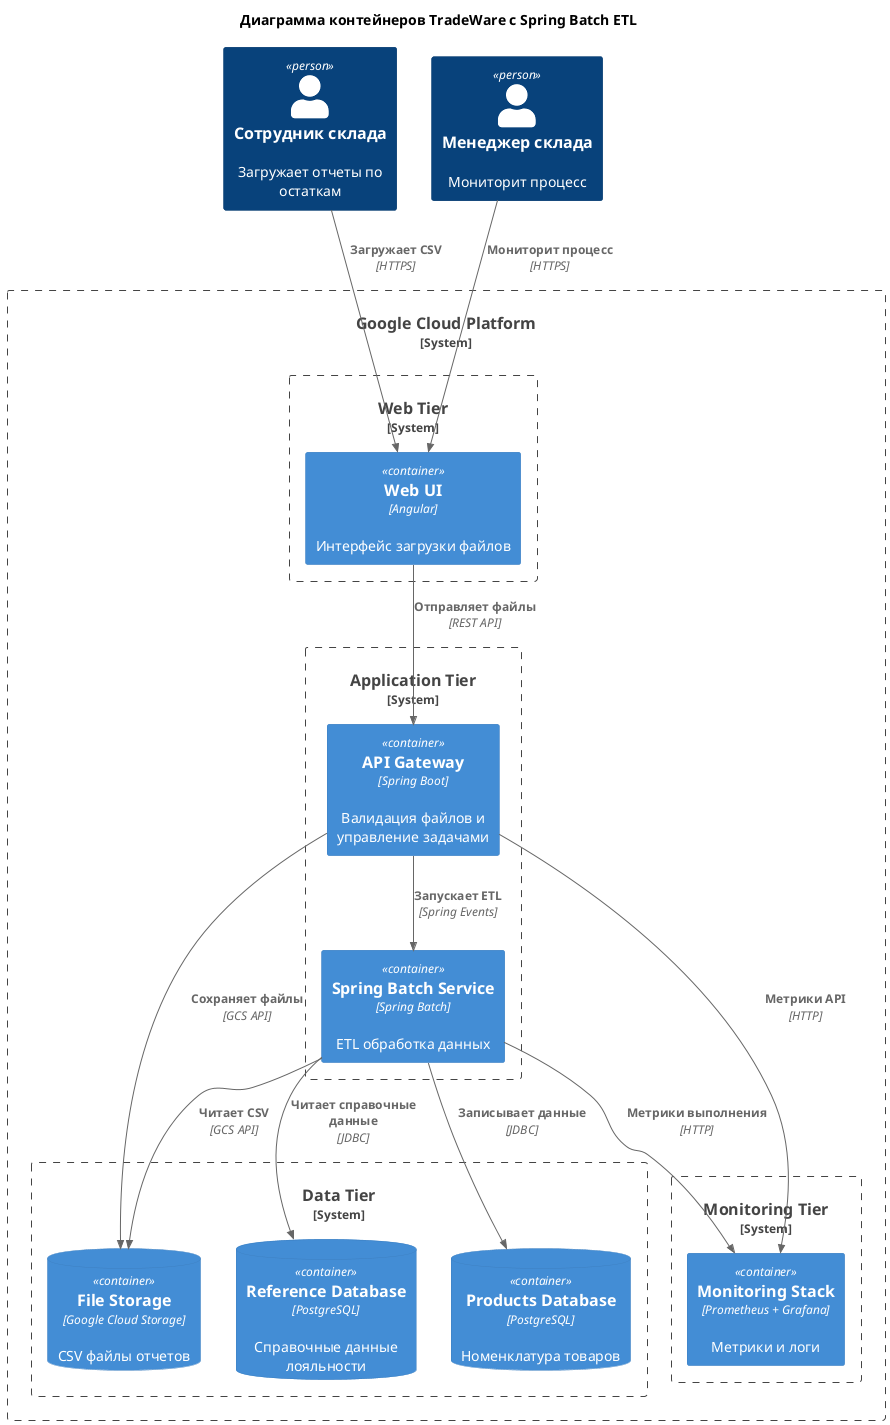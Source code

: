 @startuml
!include <C4/C4_Container>

title Диаграмма контейнеров TradeWare с Spring Batch ETL

!define DIRECTION top to bottom direction
!define LAYOUT_WITH_LEGEND()

Person(warehouse_employee, "Сотрудник склада", "Загружает отчеты по остаткам")
Person(warehouse_manager, "Менеджер склада", "Мониторит процесс")

System_Boundary(gcp_cloud, "Google Cloud Platform") {
    System_Boundary(web_tier, "Web Tier") {
        Container(web_ui, "Web UI", "Angular", "Интерфейс загрузки файлов")
    }
    
    System_Boundary(application_tier, "Application Tier") {
        Container(api_gateway, "API Gateway", "Spring Boot", "Валидация файлов и управление задачами")
        Container(batch_service, "Spring Batch Service", "Spring Batch", "ETL обработка данных")
    }
    
    System_Boundary(data_tier, "Data Tier") {
        ContainerDb(products_db, "Products Database", "PostgreSQL", "Номенклатура товаров")
        ContainerDb(reference_db, "Reference Database", "PostgreSQL", "Справочные данные лояльности")
        ContainerDb(file_storage, "File Storage", "Google Cloud Storage", "CSV файлы отчетов")
    }
    
    System_Boundary(monitoring_tier, "Monitoring Tier") {
        Container(monitoring, "Monitoring Stack", "Prometheus + Grafana", "Метрики и логи")
    }
}

Rel(warehouse_employee, web_ui, "Загружает CSV", "HTTPS")
Rel(warehouse_manager, web_ui, "Мониторит процесс", "HTTPS")

Rel(web_ui, api_gateway, "Отправляет файлы", "REST API")
Rel(api_gateway, file_storage, "Сохраняет файлы", "GCS API")
Rel(api_gateway, batch_service, "Запускает ETL", "Spring Events")

Rel(batch_service, file_storage, "Читает CSV", "GCS API")
Rel(batch_service, reference_db, "Читает справочные данные", "JDBC")
Rel(batch_service, products_db, "Записывает данные", "JDBC")

Rel(batch_service, monitoring, "Метрики выполнения", "HTTP")
Rel(api_gateway, monitoring, "Метрики API", "HTTP")

@enduml
